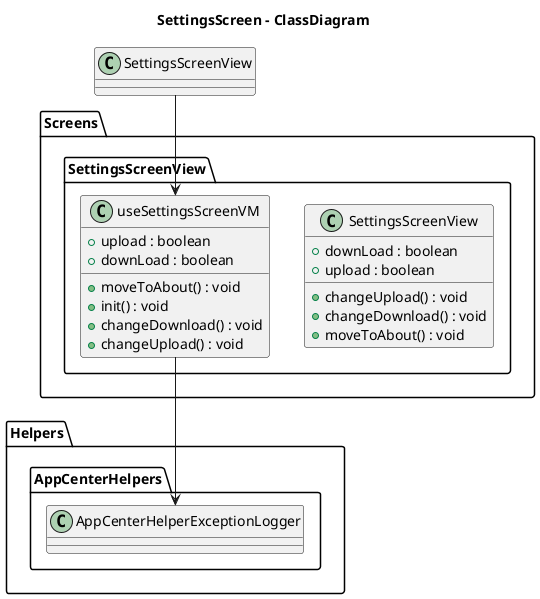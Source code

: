 @startuml SettingsScreen-ClassDiagram

title SettingsScreen - ClassDiagram

package Screens {
    package SettingsScreenView{

        class SettingsScreenView {
            + downLoad : boolean
            + upload : boolean
            + changeUpload() : void
            + changeDownload() : void
            +  moveToAbout() : void
        }
        class useSettingsScreenVM{
            + upload : boolean
            + downLoad : boolean
            + moveToAbout() : void
            + init() : void
            + changeDownload() : void
            + changeUpload() : void  
        }
    }
}


package Helpers {
    package AppCenterHelpers {
        class AppCenterHelperExceptionLogger {

        }
    }
}



SettingsScreenView --> useSettingsScreenVM
useSettingsScreenVM --> AppCenterHelperExceptionLogger


@enduml
